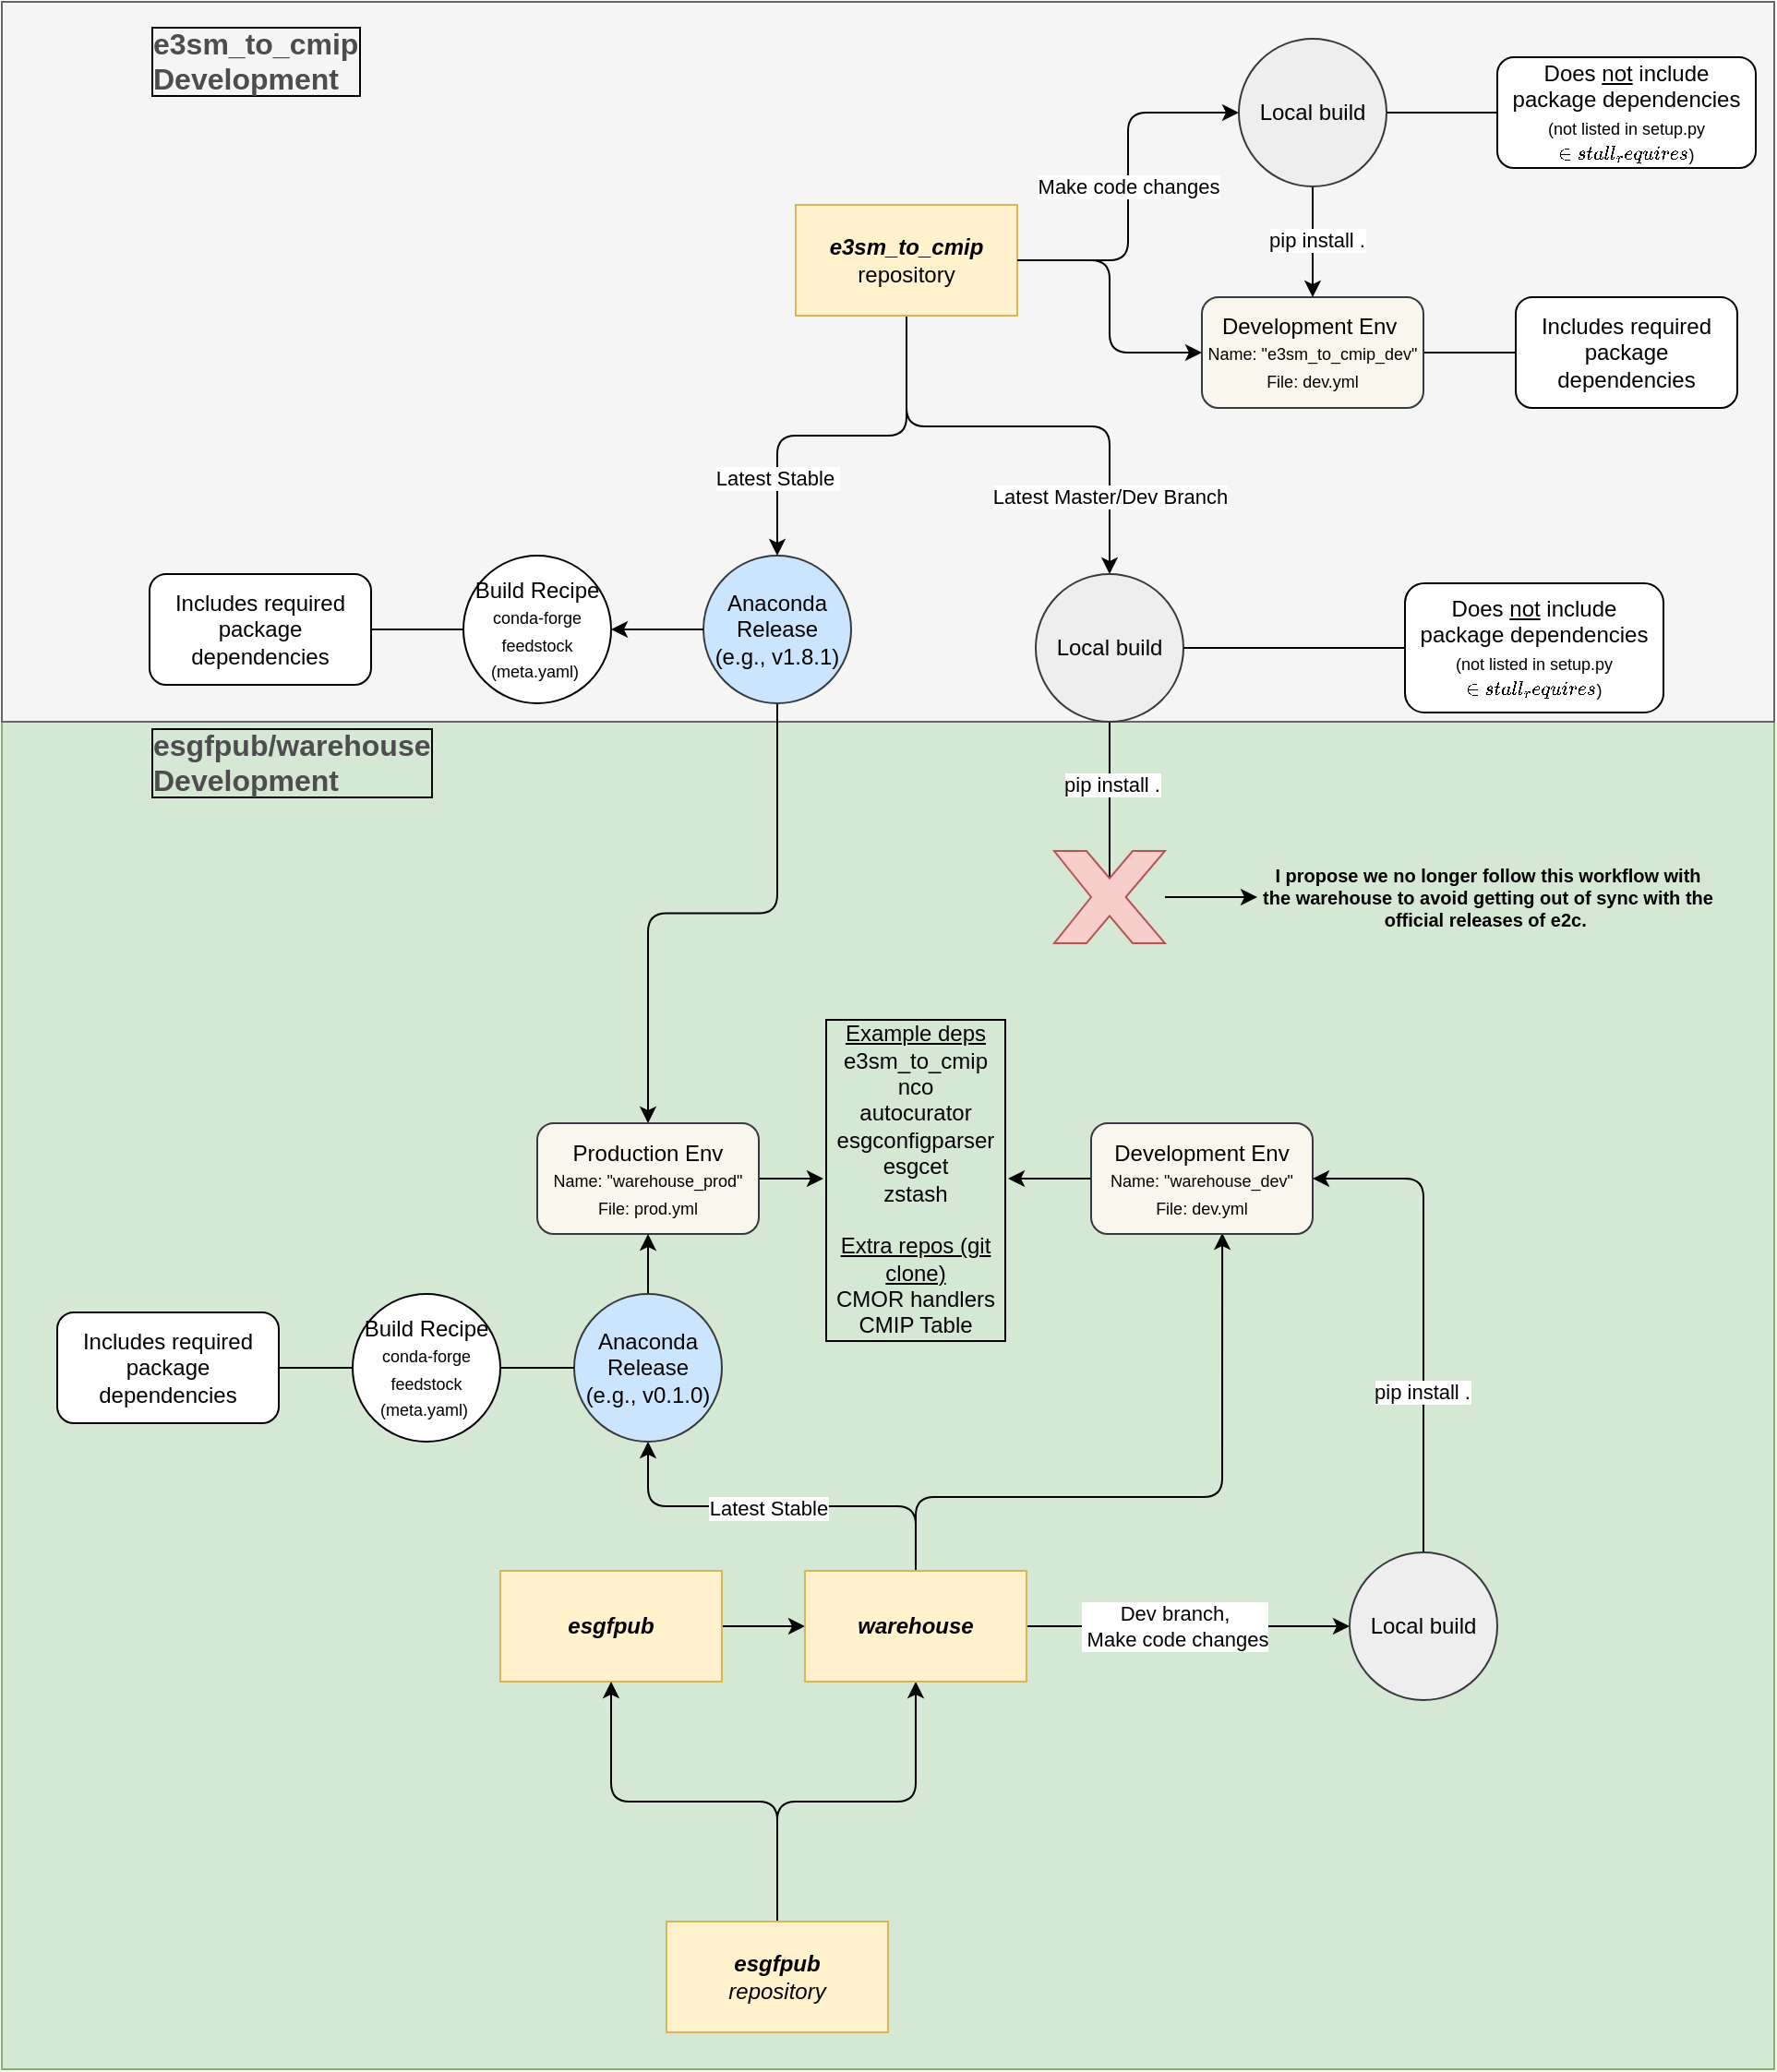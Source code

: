 <mxfile>
    <diagram id="xA6ipHKzNDfODZv20NMS" name="Page-1">
        <mxGraphModel dx="1901" dy="1812" grid="1" gridSize="10" guides="1" tooltips="1" connect="1" arrows="1" fold="1" page="1" pageScale="1" pageWidth="850" pageHeight="1100" math="0" shadow="0">
            <root>
                <mxCell id="0"/>
                <mxCell id="1" parent="0"/>
                <mxCell id="54" value="" style="rounded=0;whiteSpace=wrap;html=1;fillColor=#d5e8d4;strokeColor=#82b366;" parent="1" vertex="1">
                    <mxGeometry x="-130" y="340" width="960" height="730" as="geometry"/>
                </mxCell>
                <mxCell id="53" value="" style="rounded=0;whiteSpace=wrap;html=1;fillColor=#f5f5f5;strokeColor=#666666;fontColor=#333333;" parent="1" vertex="1">
                    <mxGeometry x="-130" y="-50" width="960" height="390" as="geometry"/>
                </mxCell>
                <mxCell id="14" style="edgeStyle=orthogonalEdgeStyle;html=1;" parent="1" source="2" target="4" edge="1">
                    <mxGeometry relative="1" as="geometry"/>
                </mxCell>
                <mxCell id="81" value="Latest Stable&amp;nbsp;" style="edgeLabel;html=1;align=center;verticalAlign=middle;resizable=0;points=[];" vertex="1" connectable="0" parent="14">
                    <mxGeometry x="0.577" relative="1" as="geometry">
                        <mxPoint as="offset"/>
                    </mxGeometry>
                </mxCell>
                <mxCell id="40" style="edgeStyle=orthogonalEdgeStyle;html=1;startArrow=none;startFill=0;" parent="1" source="2" target="5" edge="1">
                    <mxGeometry relative="1" as="geometry">
                        <Array as="points">
                            <mxPoint x="360" y="180"/>
                            <mxPoint x="470" y="180"/>
                        </Array>
                    </mxGeometry>
                </mxCell>
                <mxCell id="82" value="Latest Master/Dev Branch" style="edgeLabel;html=1;align=center;verticalAlign=middle;resizable=0;points=[];" vertex="1" connectable="0" parent="40">
                    <mxGeometry x="0.514" y="1" relative="1" as="geometry">
                        <mxPoint x="-1" y="18" as="offset"/>
                    </mxGeometry>
                </mxCell>
                <mxCell id="49" value="Make code changes" style="edgeStyle=orthogonalEdgeStyle;html=1;entryX=0;entryY=0.5;entryDx=0;entryDy=0;startArrow=none;startFill=0;endArrow=classic;endFill=1;" parent="1" source="2" target="48" edge="1">
                    <mxGeometry relative="1" as="geometry"/>
                </mxCell>
                <mxCell id="2" value="&lt;i&gt;&lt;b&gt;e3sm_to_cmip&lt;/b&gt;&lt;/i&gt;&lt;br&gt;repository" style="rounded=0;whiteSpace=wrap;html=1;fillColor=#fff2cc;strokeColor=#d6b656;" parent="1" vertex="1">
                    <mxGeometry x="300" y="60" width="120" height="60" as="geometry"/>
                </mxCell>
                <mxCell id="169" style="edgeStyle=orthogonalEdgeStyle;html=1;startArrow=none;startFill=0;endArrow=classic;endFill=1;" edge="1" parent="1" source="3" target="138">
                    <mxGeometry relative="1" as="geometry"/>
                </mxCell>
                <mxCell id="3" value="&lt;b&gt;&lt;i&gt;esgfpub&lt;/i&gt;&lt;/b&gt;" style="rounded=0;whiteSpace=wrap;html=1;fillColor=#fff2cc;strokeColor=#d6b656;" parent="1" vertex="1">
                    <mxGeometry x="140" y="800" width="120" height="60" as="geometry"/>
                </mxCell>
                <mxCell id="128" style="edgeStyle=orthogonalEdgeStyle;html=1;exitX=0.5;exitY=1;exitDx=0;exitDy=0;entryX=0.5;entryY=0;entryDx=0;entryDy=0;startArrow=none;startFill=0;endArrow=classic;endFill=1;" edge="1" parent="1" source="4" target="83">
                    <mxGeometry relative="1" as="geometry">
                        <mxPoint x="290" y="535" as="targetPoint"/>
                    </mxGeometry>
                </mxCell>
                <mxCell id="4" value="Anaconda Release &lt;br&gt;(e.g., v1.8.1)" style="ellipse;whiteSpace=wrap;html=1;aspect=fixed;fillColor=#cce5ff;strokeColor=#36393d;" parent="1" vertex="1">
                    <mxGeometry x="250" y="250" width="80" height="80" as="geometry"/>
                </mxCell>
                <mxCell id="35" style="edgeStyle=orthogonalEdgeStyle;html=1;startArrow=none;startFill=0;endArrow=none;endFill=0;" parent="1" source="5" target="34" edge="1">
                    <mxGeometry relative="1" as="geometry"/>
                </mxCell>
                <mxCell id="88" value="" style="edgeStyle=orthogonalEdgeStyle;html=1;entryX=0.5;entryY=0.29;entryDx=0;entryDy=0;entryPerimeter=0;startArrow=none;startFill=0;endArrow=none;endFill=0;" edge="1" parent="1" source="5" target="70">
                    <mxGeometry relative="1" as="geometry"/>
                </mxCell>
                <mxCell id="178" value="&lt;span&gt;pip install .&lt;/span&gt;" style="edgeLabel;html=1;align=center;verticalAlign=middle;resizable=0;points=[];" vertex="1" connectable="0" parent="88">
                    <mxGeometry x="-0.194" y="1" relative="1" as="geometry">
                        <mxPoint as="offset"/>
                    </mxGeometry>
                </mxCell>
                <mxCell id="5" value="Local build&lt;br&gt;" style="ellipse;whiteSpace=wrap;html=1;aspect=fixed;fillColor=#eeeeee;strokeColor=#36393d;" parent="1" vertex="1">
                    <mxGeometry x="430" y="260" width="80" height="80" as="geometry"/>
                </mxCell>
                <mxCell id="33" style="edgeStyle=orthogonalEdgeStyle;html=1;startArrow=none;startFill=0;endArrow=none;endFill=0;" parent="1" source="6" target="32" edge="1">
                    <mxGeometry relative="1" as="geometry"/>
                </mxCell>
                <mxCell id="52" style="edgeStyle=orthogonalEdgeStyle;html=1;entryX=1;entryY=0.5;entryDx=0;entryDy=0;startArrow=classic;startFill=1;endArrow=none;endFill=0;" parent="1" source="6" target="2" edge="1">
                    <mxGeometry relative="1" as="geometry"/>
                </mxCell>
                <mxCell id="6" value="Development Env&amp;nbsp;&lt;br&gt;&lt;font style=&quot;font-size: 9px&quot;&gt;Name: &quot;e3sm_to_cmip_dev&quot;&lt;br&gt;File: dev.yml&lt;/font&gt;" style="rounded=1;whiteSpace=wrap;html=1;fillColor=#f9f7ed;strokeColor=#36393d;" parent="1" vertex="1">
                    <mxGeometry x="520" y="110" width="120" height="60" as="geometry"/>
                </mxCell>
                <mxCell id="29" style="edgeStyle=orthogonalEdgeStyle;html=1;startArrow=classic;startFill=1;endArrow=none;endFill=0;" parent="1" source="28" target="4" edge="1">
                    <mxGeometry relative="1" as="geometry"/>
                </mxCell>
                <mxCell id="28" value="Build Recipe&lt;br&gt;&lt;font style=&quot;font-size: 9px&quot;&gt;conda-forge feedstock (meta.yaml)&amp;nbsp;&lt;/font&gt;" style="ellipse;whiteSpace=wrap;html=1;aspect=fixed;" parent="1" vertex="1">
                    <mxGeometry x="120" y="250" width="80" height="80" as="geometry"/>
                </mxCell>
                <mxCell id="31" style="edgeStyle=orthogonalEdgeStyle;html=1;entryX=0;entryY=0.5;entryDx=0;entryDy=0;startArrow=none;startFill=0;endArrow=none;endFill=0;" parent="1" source="30" target="28" edge="1">
                    <mxGeometry relative="1" as="geometry"/>
                </mxCell>
                <mxCell id="30" value="Includes required package dependencies" style="rounded=1;whiteSpace=wrap;html=1;" parent="1" vertex="1">
                    <mxGeometry x="-50" y="260" width="120" height="60" as="geometry"/>
                </mxCell>
                <mxCell id="32" value="Includes required package dependencies" style="rounded=1;whiteSpace=wrap;html=1;" parent="1" vertex="1">
                    <mxGeometry x="690" y="110" width="120" height="60" as="geometry"/>
                </mxCell>
                <mxCell id="34" value="Does &lt;u&gt;not&lt;/u&gt; include package dependencies &lt;br&gt;&lt;font style=&quot;font-size: 9px&quot;&gt;(not listed in setup.py `install_requires`)&lt;/font&gt;" style="rounded=1;whiteSpace=wrap;html=1;" parent="1" vertex="1">
                    <mxGeometry x="630" y="265" width="140" height="70" as="geometry"/>
                </mxCell>
                <mxCell id="50" style="edgeStyle=orthogonalEdgeStyle;html=1;startArrow=none;startFill=0;endArrow=classic;endFill=1;" parent="1" source="48" target="6" edge="1">
                    <mxGeometry relative="1" as="geometry"/>
                </mxCell>
                <mxCell id="51" value="pip install ." style="edgeLabel;html=1;align=center;verticalAlign=middle;resizable=0;points=[];" parent="50" vertex="1" connectable="0">
                    <mxGeometry x="-0.043" y="2" relative="1" as="geometry">
                        <mxPoint as="offset"/>
                    </mxGeometry>
                </mxCell>
                <mxCell id="67" style="edgeStyle=orthogonalEdgeStyle;html=1;startArrow=none;startFill=0;endArrow=none;endFill=0;" parent="1" source="48" target="66" edge="1">
                    <mxGeometry relative="1" as="geometry"/>
                </mxCell>
                <mxCell id="48" value="Local build" style="ellipse;whiteSpace=wrap;html=1;aspect=fixed;fillColor=#eeeeee;strokeColor=#36393d;" parent="1" vertex="1">
                    <mxGeometry x="540" y="-30" width="80" height="80" as="geometry"/>
                </mxCell>
                <mxCell id="57" value="e3sm_to_cmip&#10;Development" style="align=left;fontSize=16;fontStyle=1;strokeColor=none;fillColor=none;fontColor=#4D4D4D;spacingTop=-8;resizable=0;labelBorderColor=default;" parent="1" vertex="1">
                    <mxGeometry x="-50" y="-30" width="180" height="30" as="geometry"/>
                </mxCell>
                <mxCell id="65" value="esgfpub/warehouse&#10;Development" style="align=left;fontSize=16;fontStyle=1;strokeColor=none;fillColor=none;fontColor=#4D4D4D;spacingTop=-8;resizable=0;labelBackgroundColor=none;labelBorderColor=default;" parent="1" vertex="1">
                    <mxGeometry x="-50" y="350" width="180" height="30" as="geometry"/>
                </mxCell>
                <mxCell id="66" value="Does &lt;u&gt;not&lt;/u&gt; include package dependencies &lt;br&gt;&lt;font style=&quot;font-size: 9px&quot;&gt;(not listed in setup.py `install_requires`)&lt;/font&gt;" style="rounded=1;whiteSpace=wrap;html=1;" parent="1" vertex="1">
                    <mxGeometry x="680" y="-20" width="140" height="60" as="geometry"/>
                </mxCell>
                <mxCell id="74" style="edgeStyle=none;html=1;entryX=0;entryY=0.5;entryDx=0;entryDy=0;" parent="1" source="70" target="75" edge="1">
                    <mxGeometry relative="1" as="geometry">
                        <mxPoint x="520" y="412.5" as="targetPoint"/>
                    </mxGeometry>
                </mxCell>
                <mxCell id="70" value="" style="verticalLabelPosition=bottom;verticalAlign=top;html=1;shape=mxgraph.basic.x;fillColor=#f8cecc;strokeColor=#b85450;" parent="1" vertex="1">
                    <mxGeometry x="440" y="410" width="60" height="50" as="geometry"/>
                </mxCell>
                <mxCell id="75" value="&lt;span&gt;I propose we no longer follow this workflow with the warehouse to avoid getting out of sync with the official releases of e2c.&amp;nbsp;&lt;/span&gt;" style="text;html=1;align=center;verticalAlign=middle;whiteSpace=wrap;rounded=0;labelBackgroundColor=none;fontSize=10;fontStyle=1" parent="1" vertex="1">
                    <mxGeometry x="550" y="430" width="250" height="10" as="geometry"/>
                </mxCell>
                <mxCell id="165" style="edgeStyle=orthogonalEdgeStyle;html=1;exitX=1;exitY=0.5;exitDx=0;exitDy=0;entryX=0;entryY=0.5;entryDx=0;entryDy=0;startArrow=none;startFill=0;endArrow=classic;endFill=1;" edge="1" parent="1" source="83" target="164">
                    <mxGeometry relative="1" as="geometry"/>
                </mxCell>
                <mxCell id="83" value="Production Env&lt;br&gt;&lt;font style=&quot;font-size: 9px&quot;&gt;Name: &quot;warehouse_prod&quot;&lt;br&gt;File: prod.yml&lt;/font&gt;" style="rounded=1;whiteSpace=wrap;html=1;fillColor=#f9f7ed;strokeColor=#36393d;" vertex="1" parent="1">
                    <mxGeometry x="160" y="557.5" width="120" height="60" as="geometry"/>
                </mxCell>
                <mxCell id="102" style="edgeStyle=orthogonalEdgeStyle;html=1;exitX=0.5;exitY=0;exitDx=0;exitDy=0;startArrow=none;startFill=0;endArrow=classic;endFill=1;entryX=0.5;entryY=1;entryDx=0;entryDy=0;" edge="1" parent="1" source="99" target="138">
                    <mxGeometry relative="1" as="geometry">
                        <mxPoint x="290" y="840.0" as="targetPoint"/>
                    </mxGeometry>
                </mxCell>
                <mxCell id="168" style="edgeStyle=orthogonalEdgeStyle;html=1;startArrow=none;startFill=0;endArrow=classic;endFill=1;" edge="1" parent="1" source="99" target="3">
                    <mxGeometry relative="1" as="geometry"/>
                </mxCell>
                <mxCell id="99" value="&lt;i&gt;&lt;b&gt;esgfpub&lt;/b&gt;&lt;br&gt;repository&lt;br&gt;&lt;/i&gt;" style="rounded=0;whiteSpace=wrap;html=1;fillColor=#fff2cc;strokeColor=#d6b656;" vertex="1" parent="1">
                    <mxGeometry x="230" y="990" width="120" height="60" as="geometry"/>
                </mxCell>
                <mxCell id="158" style="edgeStyle=orthogonalEdgeStyle;html=1;startArrow=none;startFill=0;endArrow=classic;endFill=1;exitX=0.5;exitY=0;exitDx=0;exitDy=0;" edge="1" parent="1" source="138" target="154">
                    <mxGeometry relative="1" as="geometry"/>
                </mxCell>
                <mxCell id="179" value="Latest Stable" style="edgeLabel;html=1;align=center;verticalAlign=middle;resizable=0;points=[];" vertex="1" connectable="0" parent="158">
                    <mxGeometry x="0.076" y="1" relative="1" as="geometry">
                        <mxPoint as="offset"/>
                    </mxGeometry>
                </mxCell>
                <mxCell id="162" style="edgeStyle=orthogonalEdgeStyle;html=1;startArrow=none;startFill=0;endArrow=classic;endFill=1;" edge="1" parent="1" source="138" target="161">
                    <mxGeometry relative="1" as="geometry">
                        <mxPoint x="510" y="810.0" as="sourcePoint"/>
                    </mxGeometry>
                </mxCell>
                <mxCell id="180" value="&lt;span style=&quot;color: rgba(0 , 0 , 0 , 0) ; font-family: monospace ; font-size: 0px ; background-color: rgb(248 , 249 , 250)&quot;&gt;%3CmxGraphModel%3E%3Croot%3E%3CmxCell%20id%3D%220%22%2F%3E%3CmxCell%20id%3D%221%22%20parent%3D%220%22%2F%3E%3CmxCell%20id%3D%222%22%20value%3D%22Dev%20branch%22%20style%3D%22edgeLabel%3Bhtml%3D1%3Balign%3Dcenter%3BverticalAlign%3Dmiddle%3Bresizable%3D0%3Bpoints%3D%5B%5D%3B%22%20vertex%3D%221%22%20connectable%3D%220%22%20parent%3D%221%22%3E%3CmxGeometry%20x%3D%22509.727%22%20y%3D%22830.0%22%20as%3D%22geometry%22%2F%3E%3C%2FmxCell%3E%3C%2Froot%3E%3C%2FmxGraphModel%3E&lt;/span&gt;" style="edgeLabel;html=1;align=center;verticalAlign=middle;resizable=0;points=[];" vertex="1" connectable="0" parent="162">
                    <mxGeometry x="-0.128" y="-1" relative="1" as="geometry">
                        <mxPoint as="offset"/>
                    </mxGeometry>
                </mxCell>
                <mxCell id="181" value="Dev branch,&lt;br&gt;&amp;nbsp;Make code changes" style="edgeLabel;html=1;align=center;verticalAlign=middle;resizable=0;points=[];" vertex="1" connectable="0" parent="162">
                    <mxGeometry x="-0.087" relative="1" as="geometry">
                        <mxPoint as="offset"/>
                    </mxGeometry>
                </mxCell>
                <mxCell id="176" style="edgeStyle=orthogonalEdgeStyle;html=1;exitX=0.5;exitY=0;exitDx=0;exitDy=0;entryX=0.592;entryY=0.992;entryDx=0;entryDy=0;entryPerimeter=0;startArrow=none;startFill=0;endArrow=classic;endFill=1;" edge="1" parent="1" source="138" target="157">
                    <mxGeometry relative="1" as="geometry">
                        <Array as="points">
                            <mxPoint x="365" y="760"/>
                            <mxPoint x="531" y="760"/>
                        </Array>
                    </mxGeometry>
                </mxCell>
                <mxCell id="191" value="&lt;span style=&quot;color: rgba(0 , 0 , 0 , 0) ; font-family: monospace ; font-size: 0px ; background-color: rgb(248 , 249 , 250)&quot;&gt;%3CmxGraphModel%3E%3Croot%3E%3CmxCell%20id%3D%220%22%2F%3E%3CmxCell%20id%3D%221%22%20parent%3D%220%22%2F%3E%3CmxCell%20id%3D%222%22%20value%3D%22Merge%20changes%20to%20master%22%20style%3D%22edgeLabel%3Bhtml%3D1%3Balign%3Dcenter%3BverticalAlign%3Dmiddle%3Bresizable%3D0%3Bpoints%3D%5B%5D%3BfontSize%3D9%3B%22%20vertex%3D%221%22%20connectable%3D%220%22%20parent%3D%221%22%3E%3CmxGeometry%20x%3D%22360.03%22%20y%3D%22150.303%22%20as%3D%22geometry%22%2F%3E%3C%2FmxCell%3E%3C%2Froot%3E%3C%2FmxGraphModel%3EMerge&lt;/span&gt;" style="edgeLabel;html=1;align=center;verticalAlign=middle;resizable=0;points=[];fontSize=9;" vertex="1" connectable="0" parent="176">
                    <mxGeometry x="-0.883" y="-1" relative="1" as="geometry">
                        <mxPoint as="offset"/>
                    </mxGeometry>
                </mxCell>
                <mxCell id="138" value="&lt;b&gt;&lt;i&gt;warehouse&lt;/i&gt;&lt;/b&gt;" style="rounded=0;whiteSpace=wrap;html=1;fillColor=#fff2cc;strokeColor=#d6b656;" vertex="1" parent="1">
                    <mxGeometry x="305" y="800" width="120" height="60" as="geometry"/>
                </mxCell>
                <mxCell id="159" style="edgeStyle=orthogonalEdgeStyle;html=1;startArrow=none;startFill=0;endArrow=classic;endFill=1;" edge="1" parent="1" source="154" target="83">
                    <mxGeometry relative="1" as="geometry"/>
                </mxCell>
                <mxCell id="154" value="Anaconda Release &lt;br&gt;(e.g., v0.1.0)" style="ellipse;whiteSpace=wrap;html=1;aspect=fixed;fillColor=#cce5ff;strokeColor=#36393d;" vertex="1" parent="1">
                    <mxGeometry x="180" y="650" width="80" height="80" as="geometry"/>
                </mxCell>
                <mxCell id="166" style="edgeStyle=orthogonalEdgeStyle;html=1;entryX=1;entryY=0.5;entryDx=0;entryDy=0;startArrow=none;startFill=0;endArrow=classic;endFill=1;" edge="1" parent="1" source="157" target="164">
                    <mxGeometry relative="1" as="geometry"/>
                </mxCell>
                <mxCell id="157" value="Development Env&lt;br&gt;&lt;font style=&quot;font-size: 9px&quot;&gt;Name: &quot;warehouse_dev&quot;&lt;br&gt;File: dev.yml&lt;/font&gt;" style="rounded=1;whiteSpace=wrap;html=1;fillColor=#f9f7ed;strokeColor=#36393d;" vertex="1" parent="1">
                    <mxGeometry x="460" y="557.5" width="120" height="60" as="geometry"/>
                </mxCell>
                <mxCell id="173" style="edgeStyle=orthogonalEdgeStyle;html=1;entryX=1;entryY=0.5;entryDx=0;entryDy=0;startArrow=none;startFill=0;endArrow=classic;endFill=1;exitX=0.5;exitY=0;exitDx=0;exitDy=0;" edge="1" parent="1" source="161" target="157">
                    <mxGeometry relative="1" as="geometry"/>
                </mxCell>
                <mxCell id="175" value="&lt;span&gt;pip install .&lt;/span&gt;" style="edgeLabel;html=1;align=center;verticalAlign=middle;resizable=0;points=[];" vertex="1" connectable="0" parent="173">
                    <mxGeometry x="-0.335" y="1" relative="1" as="geometry">
                        <mxPoint as="offset"/>
                    </mxGeometry>
                </mxCell>
                <mxCell id="161" value="Local build&lt;br&gt;" style="ellipse;whiteSpace=wrap;html=1;aspect=fixed;fillColor=#eeeeee;strokeColor=#36393d;" vertex="1" parent="1">
                    <mxGeometry x="600" y="790" width="80" height="80" as="geometry"/>
                </mxCell>
                <mxCell id="164" value="&lt;u&gt;Example deps&lt;/u&gt;&lt;br&gt;e3sm_to_cmip&lt;br&gt;nco&lt;br&gt;autocurator&lt;br&gt;esgconfigparser&lt;br&gt;esgcet&lt;br&gt;zstash&lt;br&gt;&lt;br&gt;&lt;u&gt;Extra repos (git clone)&lt;/u&gt;&lt;br&gt;CMOR handlers&lt;br&gt;CMIP Table" style="text;html=1;strokeColor=none;fillColor=none;align=center;verticalAlign=middle;whiteSpace=wrap;rounded=0;labelBorderColor=default;" vertex="1" parent="1">
                    <mxGeometry x="315" y="497.5" width="100" height="180" as="geometry"/>
                </mxCell>
                <mxCell id="187" style="edgeStyle=orthogonalEdgeStyle;html=1;fontSize=9;startArrow=none;startFill=0;endArrow=none;endFill=0;" edge="1" parent="1" source="186" target="154">
                    <mxGeometry relative="1" as="geometry"/>
                </mxCell>
                <mxCell id="186" value="Build Recipe&lt;br&gt;&lt;font style=&quot;font-size: 9px&quot;&gt;conda-forge feedstock (meta.yaml)&amp;nbsp;&lt;/font&gt;" style="ellipse;whiteSpace=wrap;html=1;aspect=fixed;" vertex="1" parent="1">
                    <mxGeometry x="60" y="650" width="80" height="80" as="geometry"/>
                </mxCell>
                <mxCell id="189" style="edgeStyle=orthogonalEdgeStyle;html=1;fontSize=9;startArrow=none;startFill=0;endArrow=none;endFill=0;" edge="1" parent="1" source="188" target="186">
                    <mxGeometry relative="1" as="geometry"/>
                </mxCell>
                <mxCell id="188" value="Includes required package dependencies" style="rounded=1;whiteSpace=wrap;html=1;" vertex="1" parent="1">
                    <mxGeometry x="-100" y="660" width="120" height="60" as="geometry"/>
                </mxCell>
            </root>
        </mxGraphModel>
    </diagram>
</mxfile>